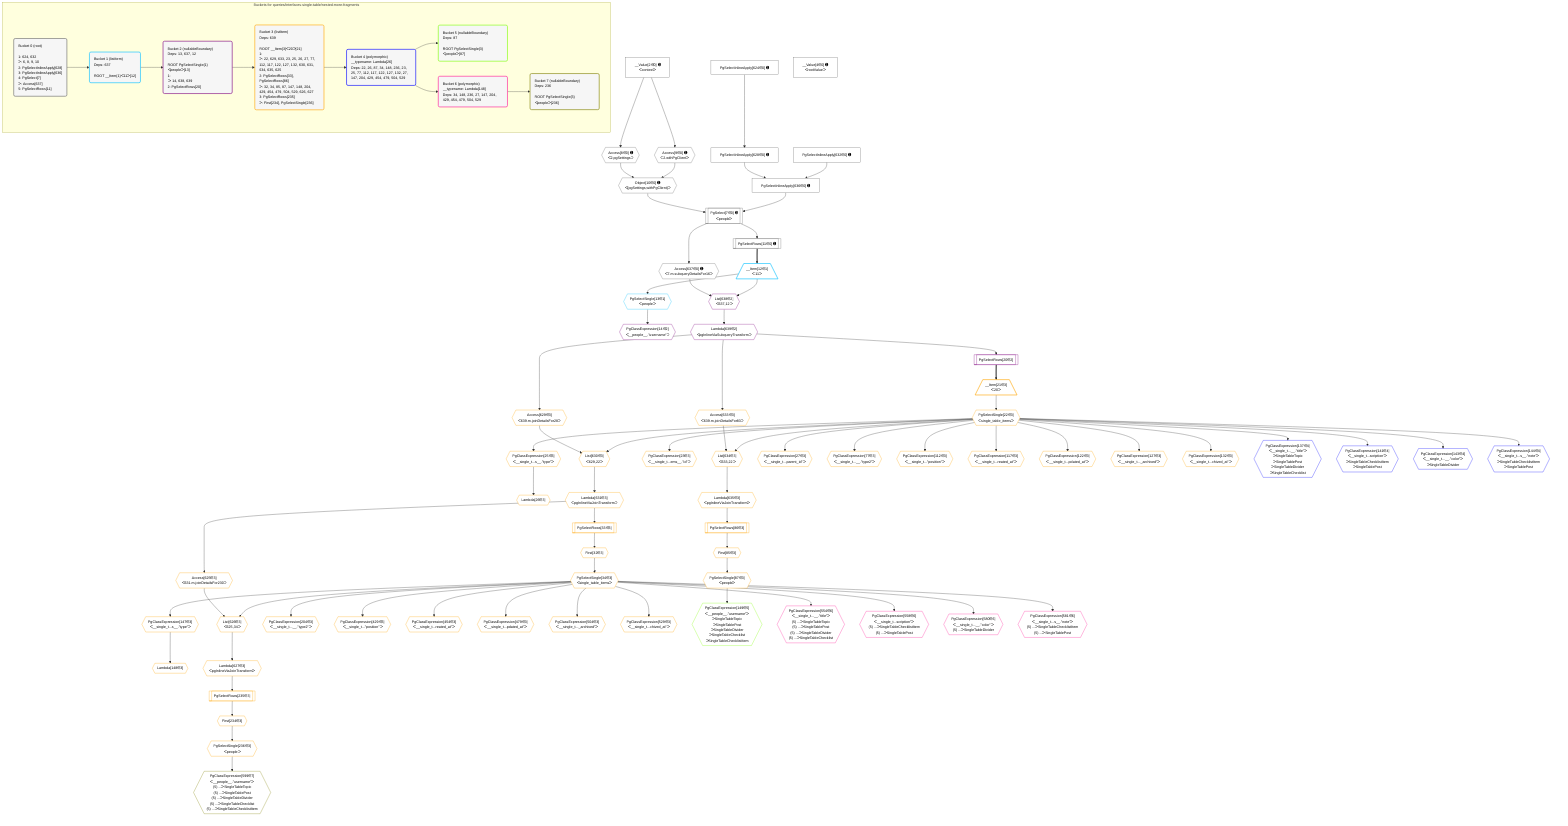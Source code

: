 %%{init: {'themeVariables': { 'fontSize': '12px'}}}%%
graph TD
    classDef path fill:#eee,stroke:#000,color:#000
    classDef plan fill:#fff,stroke-width:1px,color:#000
    classDef itemplan fill:#fff,stroke-width:2px,color:#000
    classDef unbatchedplan fill:#dff,stroke-width:1px,color:#000
    classDef sideeffectplan fill:#fcc,stroke-width:2px,color:#000
    classDef bucket fill:#f6f6f6,color:#000,stroke-width:2px,text-align:left

    subgraph "Buckets for queries/interfaces-single-table/nested-more-fragments"
    Bucket0("Bucket 0 (root)<br /><br />1: 624, 632<br />ᐳ: 6, 8, 9, 10<br />2: PgSelectInlineApply[628]<br />3: PgSelectInlineApply[636]<br />4: PgSelect[7]<br />ᐳ: Access[637]<br />5: PgSelectRows[11]"):::bucket
    Bucket1("Bucket 1 (listItem)<br />Deps: 637<br /><br />ROOT __Item{1}ᐸ11ᐳ[12]"):::bucket
    Bucket2("Bucket 2 (nullableBoundary)<br />Deps: 13, 637, 12<br /><br />ROOT PgSelectSingle{1}ᐸpeopleᐳ[13]<br />1: <br />ᐳ: 14, 638, 639<br />2: PgSelectRows[20]"):::bucket
    Bucket3("Bucket 3 (listItem)<br />Deps: 639<br /><br />ROOT __Item{3}ᐸ20ᐳ[21]<br />1: <br />ᐳ: 22, 629, 633, 23, 25, 26, 27, 77, 112, 117, 122, 127, 132, 630, 631, 634, 635, 625<br />2: PgSelectRows[33], PgSelectRows[86]<br />ᐳ: 32, 34, 85, 87, 147, 148, 204, 429, 454, 479, 504, 529, 626, 627<br />3: PgSelectRows[235]<br />ᐳ: First[234], PgSelectSingle[236]"):::bucket
    Bucket4("Bucket 4 (polymorphic)<br />__typename: Lambda[26]<br />Deps: 22, 26, 87, 34, 148, 236, 23, 25, 77, 112, 117, 122, 127, 132, 27, 147, 204, 429, 454, 479, 504, 529"):::bucket
    Bucket5("Bucket 5 (nullableBoundary)<br />Deps: 87<br /><br />ROOT PgSelectSingle{3}ᐸpeopleᐳ[87]"):::bucket
    Bucket6("Bucket 6 (polymorphic)<br />__typename: Lambda[148]<br />Deps: 34, 148, 236, 27, 147, 204, 429, 454, 479, 504, 529"):::bucket
    Bucket7("Bucket 7 (nullableBoundary)<br />Deps: 236<br /><br />ROOT PgSelectSingle{3}ᐸpeopleᐳ[236]"):::bucket
    end
    Bucket0 --> Bucket1
    Bucket1 --> Bucket2
    Bucket2 --> Bucket3
    Bucket3 --> Bucket4
    Bucket4 --> Bucket5 & Bucket6
    Bucket6 --> Bucket7

    %% plan dependencies
    PgSelectInlineApply636["PgSelectInlineApply[636∈0] ➊"]:::plan
    PgSelectInlineApply628["PgSelectInlineApply[628∈0] ➊"]:::plan
    PgSelectInlineApply632["PgSelectInlineApply[632∈0] ➊"]:::plan
    PgSelectInlineApply628 & PgSelectInlineApply632 --> PgSelectInlineApply636
    PgSelect7[["PgSelect[7∈0] ➊<br />ᐸpeopleᐳ"]]:::plan
    Object10{{"Object[10∈0] ➊<br />ᐸ{pgSettings,withPgClient}ᐳ"}}:::plan
    Object10 & PgSelectInlineApply636 --> PgSelect7
    Access8{{"Access[8∈0] ➊<br />ᐸ2.pgSettingsᐳ"}}:::plan
    Access9{{"Access[9∈0] ➊<br />ᐸ2.withPgClientᐳ"}}:::plan
    Access8 & Access9 --> Object10
    __Value2["__Value[2∈0] ➊<br />ᐸcontextᐳ"]:::plan
    __Value2 --> Access8
    __Value2 --> Access9
    PgSelectRows11[["PgSelectRows[11∈0] ➊"]]:::plan
    PgSelect7 --> PgSelectRows11
    PgSelectInlineApply624["PgSelectInlineApply[624∈0] ➊"]:::plan
    PgSelectInlineApply624 --> PgSelectInlineApply628
    Access637{{"Access[637∈0] ➊<br />ᐸ7.m.subqueryDetailsFor16ᐳ"}}:::plan
    PgSelect7 --> Access637
    __Value4["__Value[4∈0] ➊<br />ᐸrootValueᐳ"]:::plan
    __Item12[/"__Item[12∈1]<br />ᐸ11ᐳ"\]:::itemplan
    PgSelectRows11 ==> __Item12
    PgSelectSingle13{{"PgSelectSingle[13∈1]<br />ᐸpeopleᐳ"}}:::plan
    __Item12 --> PgSelectSingle13
    List638{{"List[638∈2]<br />ᐸ637,12ᐳ"}}:::plan
    Access637 & __Item12 --> List638
    PgClassExpression14{{"PgClassExpression[14∈2]<br />ᐸ__people__.”username”ᐳ"}}:::plan
    PgSelectSingle13 --> PgClassExpression14
    PgSelectRows20[["PgSelectRows[20∈2]"]]:::plan
    Lambda639{{"Lambda[639∈2]<br />ᐸpgInlineViaSubqueryTransformᐳ"}}:::plan
    Lambda639 --> PgSelectRows20
    List638 --> Lambda639
    List626{{"List[626∈3]<br />ᐸ625,34ᐳ"}}:::plan
    Access625{{"Access[625∈3]<br />ᐸ631.m.joinDetailsFor230ᐳ"}}:::plan
    PgSelectSingle34{{"PgSelectSingle[34∈3]<br />ᐸsingle_table_itemsᐳ"}}:::plan
    Access625 & PgSelectSingle34 --> List626
    List630{{"List[630∈3]<br />ᐸ629,22ᐳ"}}:::plan
    Access629{{"Access[629∈3]<br />ᐸ639.m.joinDetailsFor28ᐳ"}}:::plan
    PgSelectSingle22{{"PgSelectSingle[22∈3]<br />ᐸsingle_table_itemsᐳ"}}:::plan
    Access629 & PgSelectSingle22 --> List630
    List634{{"List[634∈3]<br />ᐸ633,22ᐳ"}}:::plan
    Access633{{"Access[633∈3]<br />ᐸ639.m.joinDetailsFor83ᐳ"}}:::plan
    Access633 & PgSelectSingle22 --> List634
    __Item21[/"__Item[21∈3]<br />ᐸ20ᐳ"\]:::itemplan
    PgSelectRows20 ==> __Item21
    __Item21 --> PgSelectSingle22
    PgClassExpression23{{"PgClassExpression[23∈3]<br />ᐸ__single_t...ems__.”id”ᐳ"}}:::plan
    PgSelectSingle22 --> PgClassExpression23
    PgClassExpression25{{"PgClassExpression[25∈3]<br />ᐸ__single_t...s__.”type”ᐳ"}}:::plan
    PgSelectSingle22 --> PgClassExpression25
    Lambda26{{"Lambda[26∈3]"}}:::plan
    PgClassExpression25 --> Lambda26
    PgClassExpression27{{"PgClassExpression[27∈3]<br />ᐸ__single_t...parent_id”ᐳ"}}:::plan
    PgSelectSingle22 --> PgClassExpression27
    First32{{"First[32∈3]"}}:::plan
    PgSelectRows33[["PgSelectRows[33∈3]"]]:::plan
    PgSelectRows33 --> First32
    Lambda631{{"Lambda[631∈3]<br />ᐸpgInlineViaJoinTransformᐳ"}}:::plan
    Lambda631 --> PgSelectRows33
    First32 --> PgSelectSingle34
    PgClassExpression77{{"PgClassExpression[77∈3]<br />ᐸ__single_t...__.”type2”ᐳ"}}:::plan
    PgSelectSingle22 --> PgClassExpression77
    First85{{"First[85∈3]"}}:::plan
    PgSelectRows86[["PgSelectRows[86∈3]"]]:::plan
    PgSelectRows86 --> First85
    Lambda635{{"Lambda[635∈3]<br />ᐸpgInlineViaJoinTransformᐳ"}}:::plan
    Lambda635 --> PgSelectRows86
    PgSelectSingle87{{"PgSelectSingle[87∈3]<br />ᐸpeopleᐳ"}}:::plan
    First85 --> PgSelectSingle87
    PgClassExpression112{{"PgClassExpression[112∈3]<br />ᐸ__single_t...”position”ᐳ"}}:::plan
    PgSelectSingle22 --> PgClassExpression112
    PgClassExpression117{{"PgClassExpression[117∈3]<br />ᐸ__single_t...reated_at”ᐳ"}}:::plan
    PgSelectSingle22 --> PgClassExpression117
    PgClassExpression122{{"PgClassExpression[122∈3]<br />ᐸ__single_t...pdated_at”ᐳ"}}:::plan
    PgSelectSingle22 --> PgClassExpression122
    PgClassExpression127{{"PgClassExpression[127∈3]<br />ᐸ__single_t..._archived”ᐳ"}}:::plan
    PgSelectSingle22 --> PgClassExpression127
    PgClassExpression132{{"PgClassExpression[132∈3]<br />ᐸ__single_t...chived_at”ᐳ"}}:::plan
    PgSelectSingle22 --> PgClassExpression132
    PgClassExpression147{{"PgClassExpression[147∈3]<br />ᐸ__single_t...s__.”type”ᐳ"}}:::plan
    PgSelectSingle34 --> PgClassExpression147
    Lambda148{{"Lambda[148∈3]"}}:::plan
    PgClassExpression147 --> Lambda148
    PgClassExpression204{{"PgClassExpression[204∈3]<br />ᐸ__single_t...__.”type2”ᐳ"}}:::plan
    PgSelectSingle34 --> PgClassExpression204
    First234{{"First[234∈3]"}}:::plan
    PgSelectRows235[["PgSelectRows[235∈3]"]]:::plan
    PgSelectRows235 --> First234
    Lambda627{{"Lambda[627∈3]<br />ᐸpgInlineViaJoinTransformᐳ"}}:::plan
    Lambda627 --> PgSelectRows235
    PgSelectSingle236{{"PgSelectSingle[236∈3]<br />ᐸpeopleᐳ"}}:::plan
    First234 --> PgSelectSingle236
    PgClassExpression429{{"PgClassExpression[429∈3]<br />ᐸ__single_t...”position”ᐳ"}}:::plan
    PgSelectSingle34 --> PgClassExpression429
    PgClassExpression454{{"PgClassExpression[454∈3]<br />ᐸ__single_t...reated_at”ᐳ"}}:::plan
    PgSelectSingle34 --> PgClassExpression454
    PgClassExpression479{{"PgClassExpression[479∈3]<br />ᐸ__single_t...pdated_at”ᐳ"}}:::plan
    PgSelectSingle34 --> PgClassExpression479
    PgClassExpression504{{"PgClassExpression[504∈3]<br />ᐸ__single_t..._archived”ᐳ"}}:::plan
    PgSelectSingle34 --> PgClassExpression504
    PgClassExpression529{{"PgClassExpression[529∈3]<br />ᐸ__single_t...chived_at”ᐳ"}}:::plan
    PgSelectSingle34 --> PgClassExpression529
    Lambda631 --> Access625
    List626 --> Lambda627
    Lambda639 --> Access629
    List630 --> Lambda631
    Lambda639 --> Access633
    List634 --> Lambda635
    PgClassExpression137{{"PgClassExpression[137∈4]<br />ᐸ__single_t...__.”title”ᐳ<br />ᐳSingleTableTopic<br />ᐳSingleTablePost<br />ᐳSingleTableDivider<br />ᐳSingleTableChecklist"}}:::plan
    PgSelectSingle22 --> PgClassExpression137
    PgClassExpression141{{"PgClassExpression[141∈4]<br />ᐸ__single_t...scription”ᐳ<br />ᐳSingleTableChecklistItem<br />ᐳSingleTablePost"}}:::plan
    PgSelectSingle22 --> PgClassExpression141
    PgClassExpression143{{"PgClassExpression[143∈4]<br />ᐸ__single_t...__.”color”ᐳ<br />ᐳSingleTableDivider"}}:::plan
    PgSelectSingle22 --> PgClassExpression143
    PgClassExpression144{{"PgClassExpression[144∈4]<br />ᐸ__single_t...s__.”note”ᐳ<br />ᐳSingleTableChecklistItem<br />ᐳSingleTablePost"}}:::plan
    PgSelectSingle22 --> PgClassExpression144
    PgClassExpression149{{"PgClassExpression[149∈5]<br />ᐸ__people__.”username”ᐳ<br />ᐳSingleTableTopic<br />ᐳSingleTablePost<br />ᐳSingleTableDivider<br />ᐳSingleTableChecklist<br />ᐳSingleTableChecklistItem"}}:::plan
    PgSelectSingle87 --> PgClassExpression149
    PgClassExpression554{{"PgClassExpression[554∈6]<br />ᐸ__single_t...__.”title”ᐳ<br />(5) ...ᐳSingleTableTopic<br />(5) ...ᐳSingleTablePost<br />(5) ...ᐳSingleTableDivider<br />(5) ...ᐳSingleTableChecklist"}}:::plan
    PgSelectSingle34 --> PgClassExpression554
    PgClassExpression558{{"PgClassExpression[558∈6]<br />ᐸ__single_t...scription”ᐳ<br />(5) ...ᐳSingleTableChecklistItem<br />(5) ...ᐳSingleTablePost"}}:::plan
    PgSelectSingle34 --> PgClassExpression558
    PgClassExpression580{{"PgClassExpression[580∈6]<br />ᐸ__single_t...__.”color”ᐳ<br />(5) ...ᐳSingleTableDivider"}}:::plan
    PgSelectSingle34 --> PgClassExpression580
    PgClassExpression581{{"PgClassExpression[581∈6]<br />ᐸ__single_t...s__.”note”ᐳ<br />(5) ...ᐳSingleTableChecklistItem<br />(5) ...ᐳSingleTablePost"}}:::plan
    PgSelectSingle34 --> PgClassExpression581
    PgClassExpression599{{"PgClassExpression[599∈7]<br />ᐸ__people__.”username”ᐳ<br />(5) ...ᐳSingleTableTopic<br />(5) ...ᐳSingleTablePost<br />(5) ...ᐳSingleTableDivider<br />(5) ...ᐳSingleTableChecklist<br />(5) ...ᐳSingleTableChecklistItem"}}:::plan
    PgSelectSingle236 --> PgClassExpression599

    %% define steps
    classDef bucket0 stroke:#696969
    class Bucket0,__Value2,__Value4,PgSelect7,Access8,Access9,Object10,PgSelectRows11,PgSelectInlineApply624,PgSelectInlineApply628,PgSelectInlineApply632,PgSelectInlineApply636,Access637 bucket0
    classDef bucket1 stroke:#00bfff
    class Bucket1,__Item12,PgSelectSingle13 bucket1
    classDef bucket2 stroke:#7f007f
    class Bucket2,PgClassExpression14,PgSelectRows20,List638,Lambda639 bucket2
    classDef bucket3 stroke:#ffa500
    class Bucket3,__Item21,PgSelectSingle22,PgClassExpression23,PgClassExpression25,Lambda26,PgClassExpression27,First32,PgSelectRows33,PgSelectSingle34,PgClassExpression77,First85,PgSelectRows86,PgSelectSingle87,PgClassExpression112,PgClassExpression117,PgClassExpression122,PgClassExpression127,PgClassExpression132,PgClassExpression147,Lambda148,PgClassExpression204,First234,PgSelectRows235,PgSelectSingle236,PgClassExpression429,PgClassExpression454,PgClassExpression479,PgClassExpression504,PgClassExpression529,Access625,List626,Lambda627,Access629,List630,Lambda631,Access633,List634,Lambda635 bucket3
    classDef bucket4 stroke:#0000ff
    class Bucket4,PgClassExpression137,PgClassExpression141,PgClassExpression143,PgClassExpression144 bucket4
    classDef bucket5 stroke:#7fff00
    class Bucket5,PgClassExpression149 bucket5
    classDef bucket6 stroke:#ff1493
    class Bucket6,PgClassExpression554,PgClassExpression558,PgClassExpression580,PgClassExpression581 bucket6
    classDef bucket7 stroke:#808000
    class Bucket7,PgClassExpression599 bucket7